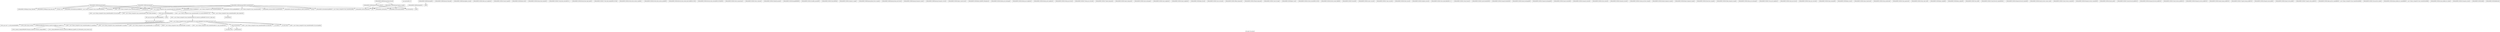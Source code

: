 digraph "Call graph: fix_spring.ll" {
	label="Call graph: fix_spring.ll";

	Node0x55923c2a5650 [shape=record,label="{_ZN9LAMMPS_NS9FixSpringC2EPNS_6LAMMPSEiPPc}"];
	Node0x55923c2a5650 -> Node0x55923c24a230;
	Node0x55923c2a5650 -> Node0x55923c268e80;
	Node0x55923c2a5650 -> Node0x55923c2a0180;
	Node0x55923c2a5650 -> Node0x55923c1a32d0;
	Node0x55923c2a5650 -> Node0x55923c24a1b0;
	Node0x55923c2a5650 -> Node0x55923c262cc0;
	Node0x55923c2a5650 -> Node0x55923c2a5e30;
	Node0x55923c2a5650 -> Node0x55923c2a5930;
	Node0x55923c2a5650 -> Node0x55923c2a5690;
	Node0x55923c2a5650 -> Node0x55923c1e3fd0;
	Node0x55923c2a5650 -> Node0x55923c1e2da0;
	Node0x55923c24a230 [shape=record,label="{_ZN9LAMMPS_NS3FixC2EPNS_6LAMMPSEiPPc}"];
	Node0x55923c262cc0 [shape=record,label="{_ZN9LAMMPS_NS5Error3allERKNSt7__cxx1112basic_stringIcSt11char_traitsIcESaIcEEEiS8_}"];
	Node0x55923c268e80 [shape=record,label="{_ZNSaIcEC1Ev}"];
	Node0x55923c2a0180 [shape=record,label="{_ZNSt7__cxx1112basic_stringIcSt11char_traitsIcESaIcEEC2IS3_EEPKcRKS3_}"];
	Node0x55923c2a0180 -> Node0x55923c246440;
	Node0x55923c2a0180 -> Node0x55923c23f590;
	Node0x55923c2a0180 -> Node0x55923c1fe1b0;
	Node0x55923c2a0180 -> Node0x55923c23f440;
	Node0x55923c2a0180 -> Node0x55923c1f3e70;
	Node0x55923c1fd0c0 [shape=record,label="{__gxx_personality_v0}"];
	Node0x55923c2a5e30 [shape=record,label="{_ZNSt7__cxx1112basic_stringIcSt11char_traitsIcESaIcEED1Ev}"];
	Node0x55923c24a1b0 [shape=record,label="{_ZNSaIcED1Ev}"];
	Node0x55923c2a5690 [shape=record,label="{strcmp}"];
	Node0x55923c2a5930 [shape=record,label="{_ZN9LAMMPS_NS5utils7numericEPKciS2_bPNS_6LAMMPSE}"];
	Node0x55923c1e2da0 [shape=record,label="{_ZN9LAMMPS_NS5utils6strdupERKNSt7__cxx1112basic_stringIcSt11char_traitsIcESaIcEEE}"];
	Node0x55923c1e3fd0 [shape=record,label="{_ZN9LAMMPS_NS5Group4findERKNSt7__cxx1112basic_stringIcSt11char_traitsIcESaIcEEE}"];
	Node0x55923c1a32d0 [shape=record,label="{_ZN9LAMMPS_NS3FixD2Ev}"];
	Node0x55923c1fdb60 [shape=record,label="{_ZN9LAMMPS_NS9FixSpringD2Ev}"];
	Node0x55923c1fdb60 -> Node0x55923c1fe800;
	Node0x55923c1fdb60 -> Node0x55923c1a32d0;
	Node0x55923c1fe800 [shape=record,label="{_ZdaPv}"];
	Node0x55923c201620 [shape=record,label="{_ZN9LAMMPS_NS9FixSpringD0Ev}"];
	Node0x55923c201620 -> Node0x55923c203130;
	Node0x55923c203130 [shape=record,label="{_ZdlPv}"];
	Node0x55923c204010 [shape=record,label="{_ZN9LAMMPS_NS9FixSpring7setmaskEv}"];
	Node0x55923c205090 [shape=record,label="{_ZN9LAMMPS_NS9FixSpring4initEv}"];
	Node0x55923c205090 -> Node0x55923c268e80;
	Node0x55923c205090 -> Node0x55923c2a0180;
	Node0x55923c205090 -> Node0x55923c1e3fd0;
	Node0x55923c205090 -> Node0x55923c2a5e30;
	Node0x55923c205090 -> Node0x55923c24a1b0;
	Node0x55923c205090 -> Node0x55923c2092d0;
	Node0x55923c205090 -> Node0x55923c207f80;
	Node0x55923c205090 -> Node0x55923c207100;
	Node0x55923c205090 -> Node0x55923c262cc0;
	Node0x55923c207100 [shape=record,label="{_ZN9LAMMPS_NS5Group4massEi}"];
	Node0x55923c207f80 [shape=record,label="{_ZN9LAMMPS_NS5utils8strmatchERKNSt7__cxx1112basic_stringIcSt11char_traitsIcESaIcEEES8_}"];
	Node0x55923c2092d0 [shape=record,label="{__dynamic_cast}"];
	Node0x55923c20aec0 [shape=record,label="{_ZN9LAMMPS_NS9FixSpring5setupEi}"];
	Node0x55923c20aec0 -> Node0x55923c268e80;
	Node0x55923c20aec0 -> Node0x55923c2a0180;
	Node0x55923c20aec0 -> Node0x55923c20ce60;
	Node0x55923c20aec0 -> Node0x55923c2092d0;
	Node0x55923c20aec0 -> Node0x55923c207f80;
	Node0x55923c20aec0 -> Node0x55923c2a5e30;
	Node0x55923c20aec0 -> Node0x55923c24a1b0;
	Node0x55923c20aec0 -> Node0x55923c20c680;
	Node0x55923c20c680 [shape=record,label="{_ZN9LAMMPS_NS5Respa13copy_flevel_fEi}"];
	Node0x55923c20ce60 [shape=record,label="{_ZN9LAMMPS_NS5Respa13copy_f_flevelEi}"];
	Node0x55923c20e090 [shape=record,label="{_ZN9LAMMPS_NS9FixSpring9min_setupEi}"];
	Node0x55923c210300 [shape=record,label="{_ZN9LAMMPS_NS9FixSpring10post_forceEi}"];
	Node0x55923c210300 -> Node0x55923c211900;
	Node0x55923c210300 -> Node0x55923c213070;
	Node0x55923c211900 [shape=record,label="{_ZN9LAMMPS_NS9FixSpring13spring_tetherEv}"];
	Node0x55923c211900 -> Node0x55923c207100;
	Node0x55923c211900 -> Node0x55923c214b60;
	Node0x55923c211900 -> Node0x55923c215e70;
	Node0x55923c211900 -> Node0x55923c216d30;
	Node0x55923c213070 [shape=record,label="{_ZN9LAMMPS_NS9FixSpring13spring_coupleEv}"];
	Node0x55923c213070 -> Node0x55923c207100;
	Node0x55923c213070 -> Node0x55923c215e70;
	Node0x55923c213070 -> Node0x55923c214b60;
	Node0x55923c213070 -> Node0x55923c216d30;
	Node0x55923c264dd0 [shape=record,label="{_ZN9LAMMPS_NS3Fix16min_pre_neighborEv}"];
	Node0x55923c29c6b0 [shape=record,label="{_ZN9LAMMPS_NS3Fix12reset_targetEd}"];
	Node0x55923c29d270 [shape=record,label="{_ZN9LAMMPS_NS3Fix8reset_dtEv}"];
	Node0x55923c29dbb0 [shape=record,label="{_ZN9LAMMPS_NS3Fix16read_data_headerEPc}"];
	Node0x55923c29d5c0 [shape=record,label="{_ZN9LAMMPS_NS3Fix17read_data_sectionEPciS1_i}"];
	Node0x55923c29f6a0 [shape=record,label="{_ZN9LAMMPS_NS3Fix20read_data_skip_linesEPc}"];
	Node0x55923c29d160 [shape=record,label="{_ZN9LAMMPS_NS3Fix17write_data_headerEP8_IO_FILEi}"];
	Node0x55923c29d840 [shape=record,label="{_ZN9LAMMPS_NS3Fix23write_data_section_sizeEiRiS1_}"];
	Node0x55923c29dd20 [shape=record,label="{_ZN9LAMMPS_NS3Fix23write_data_section_packEiPPd}"];
	Node0x55923c2a19f0 [shape=record,label="{_ZN9LAMMPS_NS3Fix26write_data_section_keywordEiP8_IO_FILE}"];
	Node0x55923c2a1fa0 [shape=record,label="{_ZN9LAMMPS_NS3Fix18write_data_sectionEiP8_IO_FILEiPPdi}"];
	Node0x55923c2ad8f0 [shape=record,label="{_ZN9LAMMPS_NS3Fix13zero_momentumEv}"];
	Node0x55923c29eb10 [shape=record,label="{_ZN9LAMMPS_NS3Fix13zero_rotationEv}"];
	Node0x55923c1f09a0 [shape=record,label="{_ZN9LAMMPS_NS3Fix15rebuild_specialEv}"];
	Node0x55923c1ed630 [shape=record,label="{_ZN9LAMMPS_NS3Fix5imageERPiRPPd}"];
	Node0x55923c20d080 [shape=record,label="{_ZN9LAMMPS_NS3Fix12modify_paramEiPPc}"];
	Node0x55923c27bf60 [shape=record,label="{_ZN9LAMMPS_NS3Fix7extractEPKcRi}"];
	Node0x55923c204b40 [shape=record,label="{_ZN9LAMMPS_NS3Fix12memory_usageEv}"];
	Node0x55923c246440 [shape=record,label="{_ZNSt7__cxx1112basic_stringIcSt11char_traitsIcESaIcEE13_M_local_dataEv}"];
	Node0x55923c23f590 [shape=record,label="{_ZNSt7__cxx1112basic_stringIcSt11char_traitsIcESaIcEE12_Alloc_hiderC1EPcRKS3_}"];
	Node0x55923c23f440 [shape=record,label="{_ZNSt7__cxx1112basic_stringIcSt11char_traitsIcESaIcEE12_M_constructIPKcEEvT_S8_}"];
	Node0x55923c23f440 -> Node0x55923c26f7a0;
	Node0x55923c214b60 [shape=record,label="{_ZN9LAMMPS_NS5Group3xcmEidPd}"];
	Node0x55923c216d30 [shape=record,label="{sqrt}"];
	Node0x55923c215e70 [shape=record,label="{llvm.fmuladd.f64}"];
	Node0x55923c2182e0 [shape=record,label="{_ZN9LAMMPS_NS9FixSpring16post_force_respaEiii}"];
	Node0x55923c21a630 [shape=record,label="{_ZN9LAMMPS_NS9FixSpring14min_post_forceEi}"];
	Node0x55923c21b900 [shape=record,label="{_ZN9LAMMPS_NS9FixSpring14compute_scalarEv}"];
	Node0x55923c21dc70 [shape=record,label="{_ZN9LAMMPS_NS9FixSpring14compute_vectorEi}"];
	Node0x55923c21f640 [shape=record,label="{_ZN9LAMMPS_NS3Fix16post_constructorEv}"];
	Node0x55923c1fb2b0 [shape=record,label="{_ZN9LAMMPS_NS3Fix9init_listEiPNS_9NeighListE}"];
	Node0x55923c220440 [shape=record,label="{_ZN9LAMMPS_NS3Fix18setup_pre_exchangeEv}"];
	Node0x55923c220830 [shape=record,label="{_ZN9LAMMPS_NS3Fix18setup_pre_neighborEv}"];
	Node0x55923c221200 [shape=record,label="{_ZN9LAMMPS_NS3Fix19setup_post_neighborEv}"];
	Node0x55923c221b60 [shape=record,label="{_ZN9LAMMPS_NS3Fix15setup_pre_forceEi}"];
	Node0x55923c224a60 [shape=record,label="{_ZN9LAMMPS_NS3Fix17setup_pre_reverseEii}"];
	Node0x55923c225d90 [shape=record,label="{_ZN9LAMMPS_NS3Fix17initial_integrateEi}"];
	Node0x55923c226fd0 [shape=record,label="{_ZN9LAMMPS_NS3Fix14post_integrateEv}"];
	Node0x55923c227800 [shape=record,label="{_ZN9LAMMPS_NS3Fix12pre_exchangeEv}"];
	Node0x55923c228b30 [shape=record,label="{_ZN9LAMMPS_NS3Fix12pre_neighborEv}"];
	Node0x55923c229de0 [shape=record,label="{_ZN9LAMMPS_NS3Fix13post_neighborEv}"];
	Node0x55923c22ae70 [shape=record,label="{_ZN9LAMMPS_NS3Fix9pre_forceEi}"];
	Node0x55923c22b9f0 [shape=record,label="{_ZN9LAMMPS_NS3Fix11pre_reverseEii}"];
	Node0x55923c22d590 [shape=record,label="{_ZN9LAMMPS_NS3Fix15final_integrateEv}"];
	Node0x55923c23c080 [shape=record,label="{_ZN9LAMMPS_NS3Fix15fused_integrateEi}"];
	Node0x55923c232580 [shape=record,label="{_ZN9LAMMPS_NS3Fix11end_of_stepEv}"];
	Node0x55923c231710 [shape=record,label="{_ZN9LAMMPS_NS3Fix8post_runEv}"];
	Node0x55923c233dd0 [shape=record,label="{_ZN9LAMMPS_NS3Fix13write_restartEP8_IO_FILE}"];
	Node0x55923c234830 [shape=record,label="{_ZN9LAMMPS_NS3Fix18write_restart_fileEPKc}"];
	Node0x55923c235510 [shape=record,label="{_ZN9LAMMPS_NS3Fix7restartEPc}"];
	Node0x55923c235ba0 [shape=record,label="{_ZN9LAMMPS_NS3Fix11grow_arraysEi}"];
	Node0x55923c236340 [shape=record,label="{_ZN9LAMMPS_NS3Fix11copy_arraysEiii}"];
	Node0x55923c236e70 [shape=record,label="{_ZN9LAMMPS_NS3Fix10set_arraysEi}"];
	Node0x55923c2391c0 [shape=record,label="{_ZN9LAMMPS_NS3Fix13update_arraysEii}"];
	Node0x55923c23c360 [shape=record,label="{_ZN9LAMMPS_NS3Fix12set_moleculeEiiiPdS1_S1_}"];
	Node0x55923c248e30 [shape=record,label="{_ZN9LAMMPS_NS3Fix11clear_bonusEv}"];
	Node0x55923c249d70 [shape=record,label="{_ZN9LAMMPS_NS3Fix11pack_borderEiPiPd}"];
	Node0x55923c24b8a0 [shape=record,label="{_ZN9LAMMPS_NS3Fix13unpack_borderEiiPd}"];
	Node0x55923c24c8f0 [shape=record,label="{_ZN9LAMMPS_NS3Fix13pack_exchangeEiPd}"];
	Node0x55923c24d6e0 [shape=record,label="{_ZN9LAMMPS_NS3Fix15unpack_exchangeEiPd}"];
	Node0x55923c24eee0 [shape=record,label="{_ZN9LAMMPS_NS3Fix12pack_restartEiPd}"];
	Node0x55923c250ed0 [shape=record,label="{_ZN9LAMMPS_NS3Fix14unpack_restartEii}"];
	Node0x55923c21db80 [shape=record,label="{_ZN9LAMMPS_NS3Fix12size_restartEi}"];
	Node0x55923c2545e0 [shape=record,label="{_ZN9LAMMPS_NS3Fix15maxsize_restartEv}"];
	Node0x55923c257c20 [shape=record,label="{_ZN9LAMMPS_NS3Fix21setup_pre_force_respaEii}"];
	Node0x55923c257f40 [shape=record,label="{_ZN9LAMMPS_NS3Fix23initial_integrate_respaEiii}"];
	Node0x55923c25c170 [shape=record,label="{_ZN9LAMMPS_NS3Fix20post_integrate_respaEii}"];
	Node0x55923c25f270 [shape=record,label="{_ZN9LAMMPS_NS3Fix15pre_force_respaEiii}"];
	Node0x55923c256780 [shape=record,label="{_ZN9LAMMPS_NS3Fix21final_integrate_respaEii}"];
	Node0x55923c2627f0 [shape=record,label="{_ZN9LAMMPS_NS3Fix16min_pre_exchangeEv}"];
	Node0x55923c265300 [shape=record,label="{_ZN9LAMMPS_NS3Fix17min_post_neighborEv}"];
	Node0x55923c266550 [shape=record,label="{_ZN9LAMMPS_NS3Fix13min_pre_forceEi}"];
	Node0x55923c268220 [shape=record,label="{_ZN9LAMMPS_NS3Fix15min_pre_reverseEii}"];
	Node0x55923c266c50 [shape=record,label="{_ZN9LAMMPS_NS3Fix10min_energyEPd}"];
	Node0x55923c26a5e0 [shape=record,label="{_ZN9LAMMPS_NS3Fix9min_storeEv}"];
	Node0x55923c26bec0 [shape=record,label="{_ZN9LAMMPS_NS3Fix14min_clearstoreEv}"];
	Node0x55923c26dca0 [shape=record,label="{_ZN9LAMMPS_NS3Fix13min_pushstoreEv}"];
	Node0x55923c26edc0 [shape=record,label="{_ZN9LAMMPS_NS3Fix12min_popstoreEv}"];
	Node0x55923c270210 [shape=record,label="{_ZN9LAMMPS_NS3Fix13min_reset_refEv}"];
	Node0x55923c270d50 [shape=record,label="{_ZN9LAMMPS_NS3Fix8min_stepEdPd}"];
	Node0x55923c271b60 [shape=record,label="{_ZN9LAMMPS_NS3Fix9max_alphaEPd}"];
	Node0x55923c2728a0 [shape=record,label="{_ZN9LAMMPS_NS3Fix7min_dofEv}"];
	Node0x55923c2736b0 [shape=record,label="{_ZN9LAMMPS_NS3Fix17pack_forward_commEiPiPdiS1_}"];
	Node0x55923c2746a0 [shape=record,label="{_ZN9LAMMPS_NS3Fix19unpack_forward_commEiiPd}"];
	Node0x55923c275520 [shape=record,label="{_ZN9LAMMPS_NS3Fix22pack_reverse_comm_sizeEii}"];
	Node0x55923c276710 [shape=record,label="{_ZN9LAMMPS_NS3Fix17pack_reverse_commEiiPd}"];
	Node0x55923c277740 [shape=record,label="{_ZN9LAMMPS_NS3Fix19unpack_reverse_commEiPiPd}"];
	Node0x55923c2786f0 [shape=record,label="{_ZN9LAMMPS_NS3Fix10reset_gridEv}"];
	Node0x55923c27a550 [shape=record,label="{_ZN9LAMMPS_NS3Fix17pack_forward_gridEiPviPi}"];
	Node0x55923c27c840 [shape=record,label="{_ZN9LAMMPS_NS3Fix19unpack_forward_gridEiPviPi}"];
	Node0x55923c27da50 [shape=record,label="{_ZN9LAMMPS_NS3Fix17pack_reverse_gridEiPviPi}"];
	Node0x55923c27eec0 [shape=record,label="{_ZN9LAMMPS_NS3Fix19unpack_reverse_gridEiPviPi}"];
	Node0x55923c27ff30 [shape=record,label="{_ZN9LAMMPS_NS3Fix15pack_remap_gridEiPviPi}"];
	Node0x55923c281660 [shape=record,label="{_ZN9LAMMPS_NS3Fix17unpack_remap_gridEiPviPi}"];
	Node0x55923c282a80 [shape=record,label="{_ZN9LAMMPS_NS3Fix16unpack_read_gridEiPc}"];
	Node0x55923c283e60 [shape=record,label="{_ZN9LAMMPS_NS3Fix15pack_write_gridEiPv}"];
	Node0x55923c284ea0 [shape=record,label="{_ZN9LAMMPS_NS3Fix17unpack_write_gridEiPvPi}"];
	Node0x55923c285fb0 [shape=record,label="{_ZN9LAMMPS_NS3Fix16get_grid_by_nameERKNSt7__cxx1112basic_stringIcSt11char_traitsIcESaIcEEERi}"];
	Node0x55923c287c90 [shape=record,label="{_ZN9LAMMPS_NS3Fix17get_grid_by_indexEi}"];
	Node0x55923c288a60 [shape=record,label="{_ZN9LAMMPS_NS3Fix20get_griddata_by_nameEiRKNSt7__cxx1112basic_stringIcSt11char_traitsIcESaIcEEERi}"];
	Node0x55923c24a960 [shape=record,label="{_ZN9LAMMPS_NS3Fix21get_griddata_by_indexEi}"];
	Node0x55923c29a490 [shape=record,label="{_ZN9LAMMPS_NS3Fix13compute_arrayEii}"];
	Node0x55923c29a750 [shape=record,label="{_ZN9LAMMPS_NS3Fix3dofEi}"];
	Node0x55923c29ba10 [shape=record,label="{_ZN9LAMMPS_NS3Fix6deformEi}"];
	Node0x55923c1fe1b0 [shape=record,label="{_ZNSt11char_traitsIcE6lengthEPKc}"];
	Node0x55923c1fe1b0 -> Node0x55923c21c330;
	Node0x55923c1fe1b0 -> Node0x55923c21d4f0;
	Node0x55923c1f3e70 [shape=record,label="{_ZNSt7__cxx1112basic_stringIcSt11char_traitsIcESaIcEE12_Alloc_hiderD2Ev}"];
	Node0x55923c1f3e70 -> Node0x55923c26cf90;
	Node0x55923c26f7a0 [shape=record,label="{_ZNSt7__cxx1112basic_stringIcSt11char_traitsIcESaIcEE16_M_construct_auxIPKcEEvT_S8_St12__false_type}"];
	Node0x55923c26f7a0 -> Node0x55923c211970;
	Node0x55923c211970 [shape=record,label="{_ZNSt7__cxx1112basic_stringIcSt11char_traitsIcESaIcEE12_M_constructIPKcEEvT_S8_St20forward_iterator_tag}"];
	Node0x55923c211970 -> Node0x55923c26b510;
	Node0x55923c211970 -> Node0x55923c20a590;
	Node0x55923c211970 -> Node0x55923c26d3e0;
	Node0x55923c211970 -> Node0x55923c221e40;
	Node0x55923c211970 -> Node0x55923c27c3b0;
	Node0x55923c211970 -> Node0x55923c220ae0;
	Node0x55923c211970 -> Node0x55923c221a50;
	Node0x55923c211970 -> Node0x55923c252240;
	Node0x55923c211970 -> Node0x55923c221cd0;
	Node0x55923c211970 -> Node0x55923c29f070;
	Node0x55923c211970 -> Node0x55923c26d830;
	Node0x55923c211970 -> Node0x55923c272750;
	Node0x55923c211970 -> Node0x55923c207ff0;
	Node0x55923c211970 -> Node0x55923c2373a0;
	Node0x55923c26b510 [shape=record,label="{_ZN9__gnu_cxx17__is_null_pointerIKcEEbPT_}"];
	Node0x55923c20a590 [shape=record,label="{_ZSt19__throw_logic_errorPKc}"];
	Node0x55923c26d3e0 [shape=record,label="{_ZSt8distanceIPKcENSt15iterator_traitsIT_E15difference_typeES3_S3_}"];
	Node0x55923c26d3e0 -> Node0x55923c210490;
	Node0x55923c26d3e0 -> Node0x55923c24fea0;
	Node0x55923c27c3b0 [shape=record,label="{_ZNSt7__cxx1112basic_stringIcSt11char_traitsIcESaIcEE7_M_dataEPc}"];
	Node0x55923c221e40 [shape=record,label="{_ZNSt7__cxx1112basic_stringIcSt11char_traitsIcESaIcEE9_M_createERmm}"];
	Node0x55923c220ae0 [shape=record,label="{_ZNSt7__cxx1112basic_stringIcSt11char_traitsIcESaIcEE11_M_capacityEm}"];
	Node0x55923c252240 [shape=record,label="{_ZNSt7__cxx1112basic_stringIcSt11char_traitsIcESaIcEE13_S_copy_charsEPcPKcS7_}"];
	Node0x55923c221a50 [shape=record,label="{_ZNKSt7__cxx1112basic_stringIcSt11char_traitsIcESaIcEE7_M_dataEv}"];
	Node0x55923c221cd0 [shape=record,label="{__cxa_begin_catch}"];
	Node0x55923c29f070 [shape=record,label="{_ZNSt7__cxx1112basic_stringIcSt11char_traitsIcESaIcEE10_M_disposeEv}"];
	Node0x55923c26d830 [shape=record,label="{__cxa_rethrow}"];
	Node0x55923c272750 [shape=record,label="{__cxa_end_catch}"];
	Node0x55923c2373a0 [shape=record,label="{__clang_call_terminate}"];
	Node0x55923c2373a0 -> Node0x55923c221cd0;
	Node0x55923c2373a0 -> Node0x55923c24b420;
	Node0x55923c24b420 [shape=record,label="{_ZSt9terminatev}"];
	Node0x55923c207ff0 [shape=record,label="{_ZNSt7__cxx1112basic_stringIcSt11char_traitsIcESaIcEE13_M_set_lengthEm}"];
	Node0x55923c24fea0 [shape=record,label="{_ZSt10__distanceIPKcENSt15iterator_traitsIT_E15difference_typeES3_S3_St26random_access_iterator_tag}"];
	Node0x55923c210490 [shape=record,label="{_ZSt19__iterator_categoryIPKcENSt15iterator_traitsIT_E17iterator_categoryERKS3_}"];
	Node0x55923c21c330 [shape=record,label="{_ZN9__gnu_cxx11char_traitsIcE6lengthEPKc}"];
	Node0x55923c21c330 -> Node0x55923c26e950;
	Node0x55923c21d4f0 [shape=record,label="{strlen}"];
	Node0x55923c26e950 [shape=record,label="{_ZN9__gnu_cxx11char_traitsIcE2eqERKcS3_}"];
	Node0x55923c26cf90 [shape=record,label="{_ZNSaIcED2Ev}"];
}
